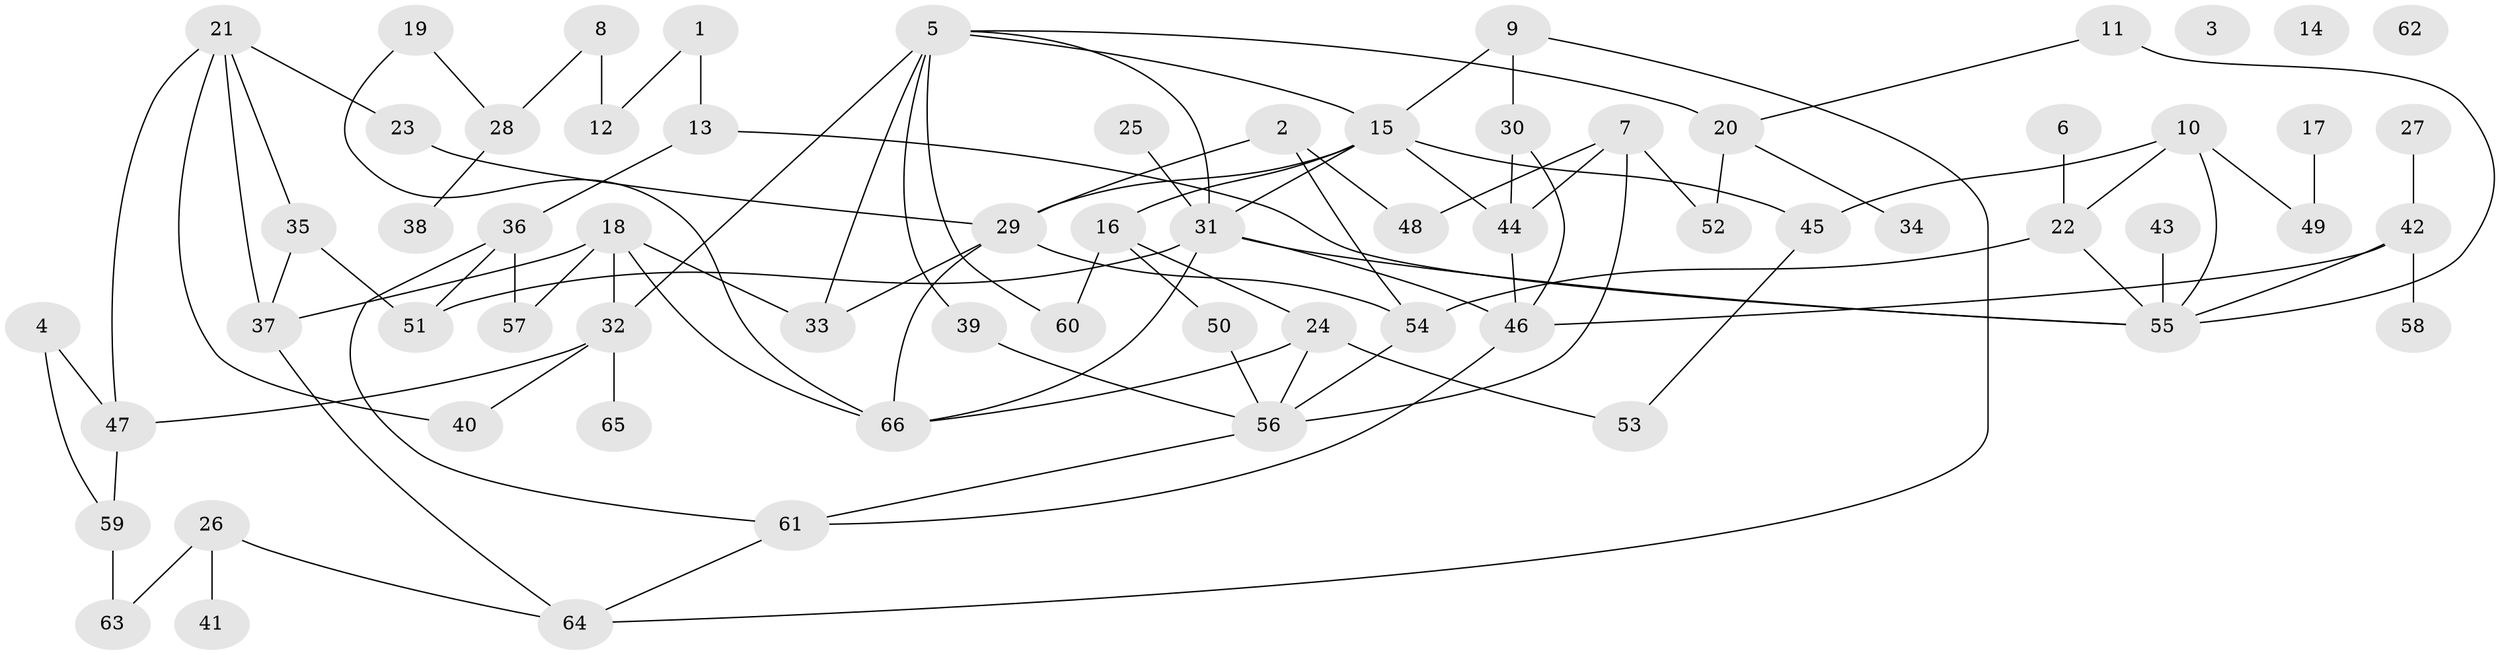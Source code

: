 // coarse degree distribution, {0: 0.06521739130434782, 5: 0.08695652173913043, 1: 0.1956521739130435, 2: 0.2608695652173913, 4: 0.1956521739130435, 9: 0.021739130434782608, 7: 0.043478260869565216, 3: 0.08695652173913043, 6: 0.043478260869565216}
// Generated by graph-tools (version 1.1) at 2025/43/03/04/25 21:43:56]
// undirected, 66 vertices, 99 edges
graph export_dot {
graph [start="1"]
  node [color=gray90,style=filled];
  1;
  2;
  3;
  4;
  5;
  6;
  7;
  8;
  9;
  10;
  11;
  12;
  13;
  14;
  15;
  16;
  17;
  18;
  19;
  20;
  21;
  22;
  23;
  24;
  25;
  26;
  27;
  28;
  29;
  30;
  31;
  32;
  33;
  34;
  35;
  36;
  37;
  38;
  39;
  40;
  41;
  42;
  43;
  44;
  45;
  46;
  47;
  48;
  49;
  50;
  51;
  52;
  53;
  54;
  55;
  56;
  57;
  58;
  59;
  60;
  61;
  62;
  63;
  64;
  65;
  66;
  1 -- 12;
  1 -- 13;
  2 -- 29;
  2 -- 48;
  2 -- 54;
  4 -- 47;
  4 -- 59;
  5 -- 15;
  5 -- 20;
  5 -- 31;
  5 -- 32;
  5 -- 33;
  5 -- 39;
  5 -- 60;
  6 -- 22;
  7 -- 44;
  7 -- 48;
  7 -- 52;
  7 -- 56;
  8 -- 12;
  8 -- 28;
  9 -- 15;
  9 -- 30;
  9 -- 64;
  10 -- 22;
  10 -- 45;
  10 -- 49;
  10 -- 55;
  11 -- 20;
  11 -- 55;
  13 -- 36;
  13 -- 55;
  15 -- 16;
  15 -- 29;
  15 -- 31;
  15 -- 44;
  15 -- 45;
  16 -- 24;
  16 -- 50;
  16 -- 60;
  17 -- 49;
  18 -- 32;
  18 -- 33;
  18 -- 37;
  18 -- 57;
  18 -- 66;
  19 -- 28;
  19 -- 66;
  20 -- 34;
  20 -- 52;
  21 -- 23;
  21 -- 35;
  21 -- 37;
  21 -- 40;
  21 -- 47;
  22 -- 54;
  22 -- 55;
  23 -- 29;
  24 -- 53;
  24 -- 56;
  24 -- 66;
  25 -- 31;
  26 -- 41;
  26 -- 63;
  26 -- 64;
  27 -- 42;
  28 -- 38;
  29 -- 33;
  29 -- 54;
  29 -- 66;
  30 -- 44;
  30 -- 46;
  31 -- 46;
  31 -- 51;
  31 -- 55;
  31 -- 66;
  32 -- 40;
  32 -- 47;
  32 -- 65;
  35 -- 37;
  35 -- 51;
  36 -- 51;
  36 -- 57;
  36 -- 61;
  37 -- 64;
  39 -- 56;
  42 -- 46;
  42 -- 55;
  42 -- 58;
  43 -- 55;
  44 -- 46;
  45 -- 53;
  46 -- 61;
  47 -- 59;
  50 -- 56;
  54 -- 56;
  56 -- 61;
  59 -- 63;
  61 -- 64;
}
